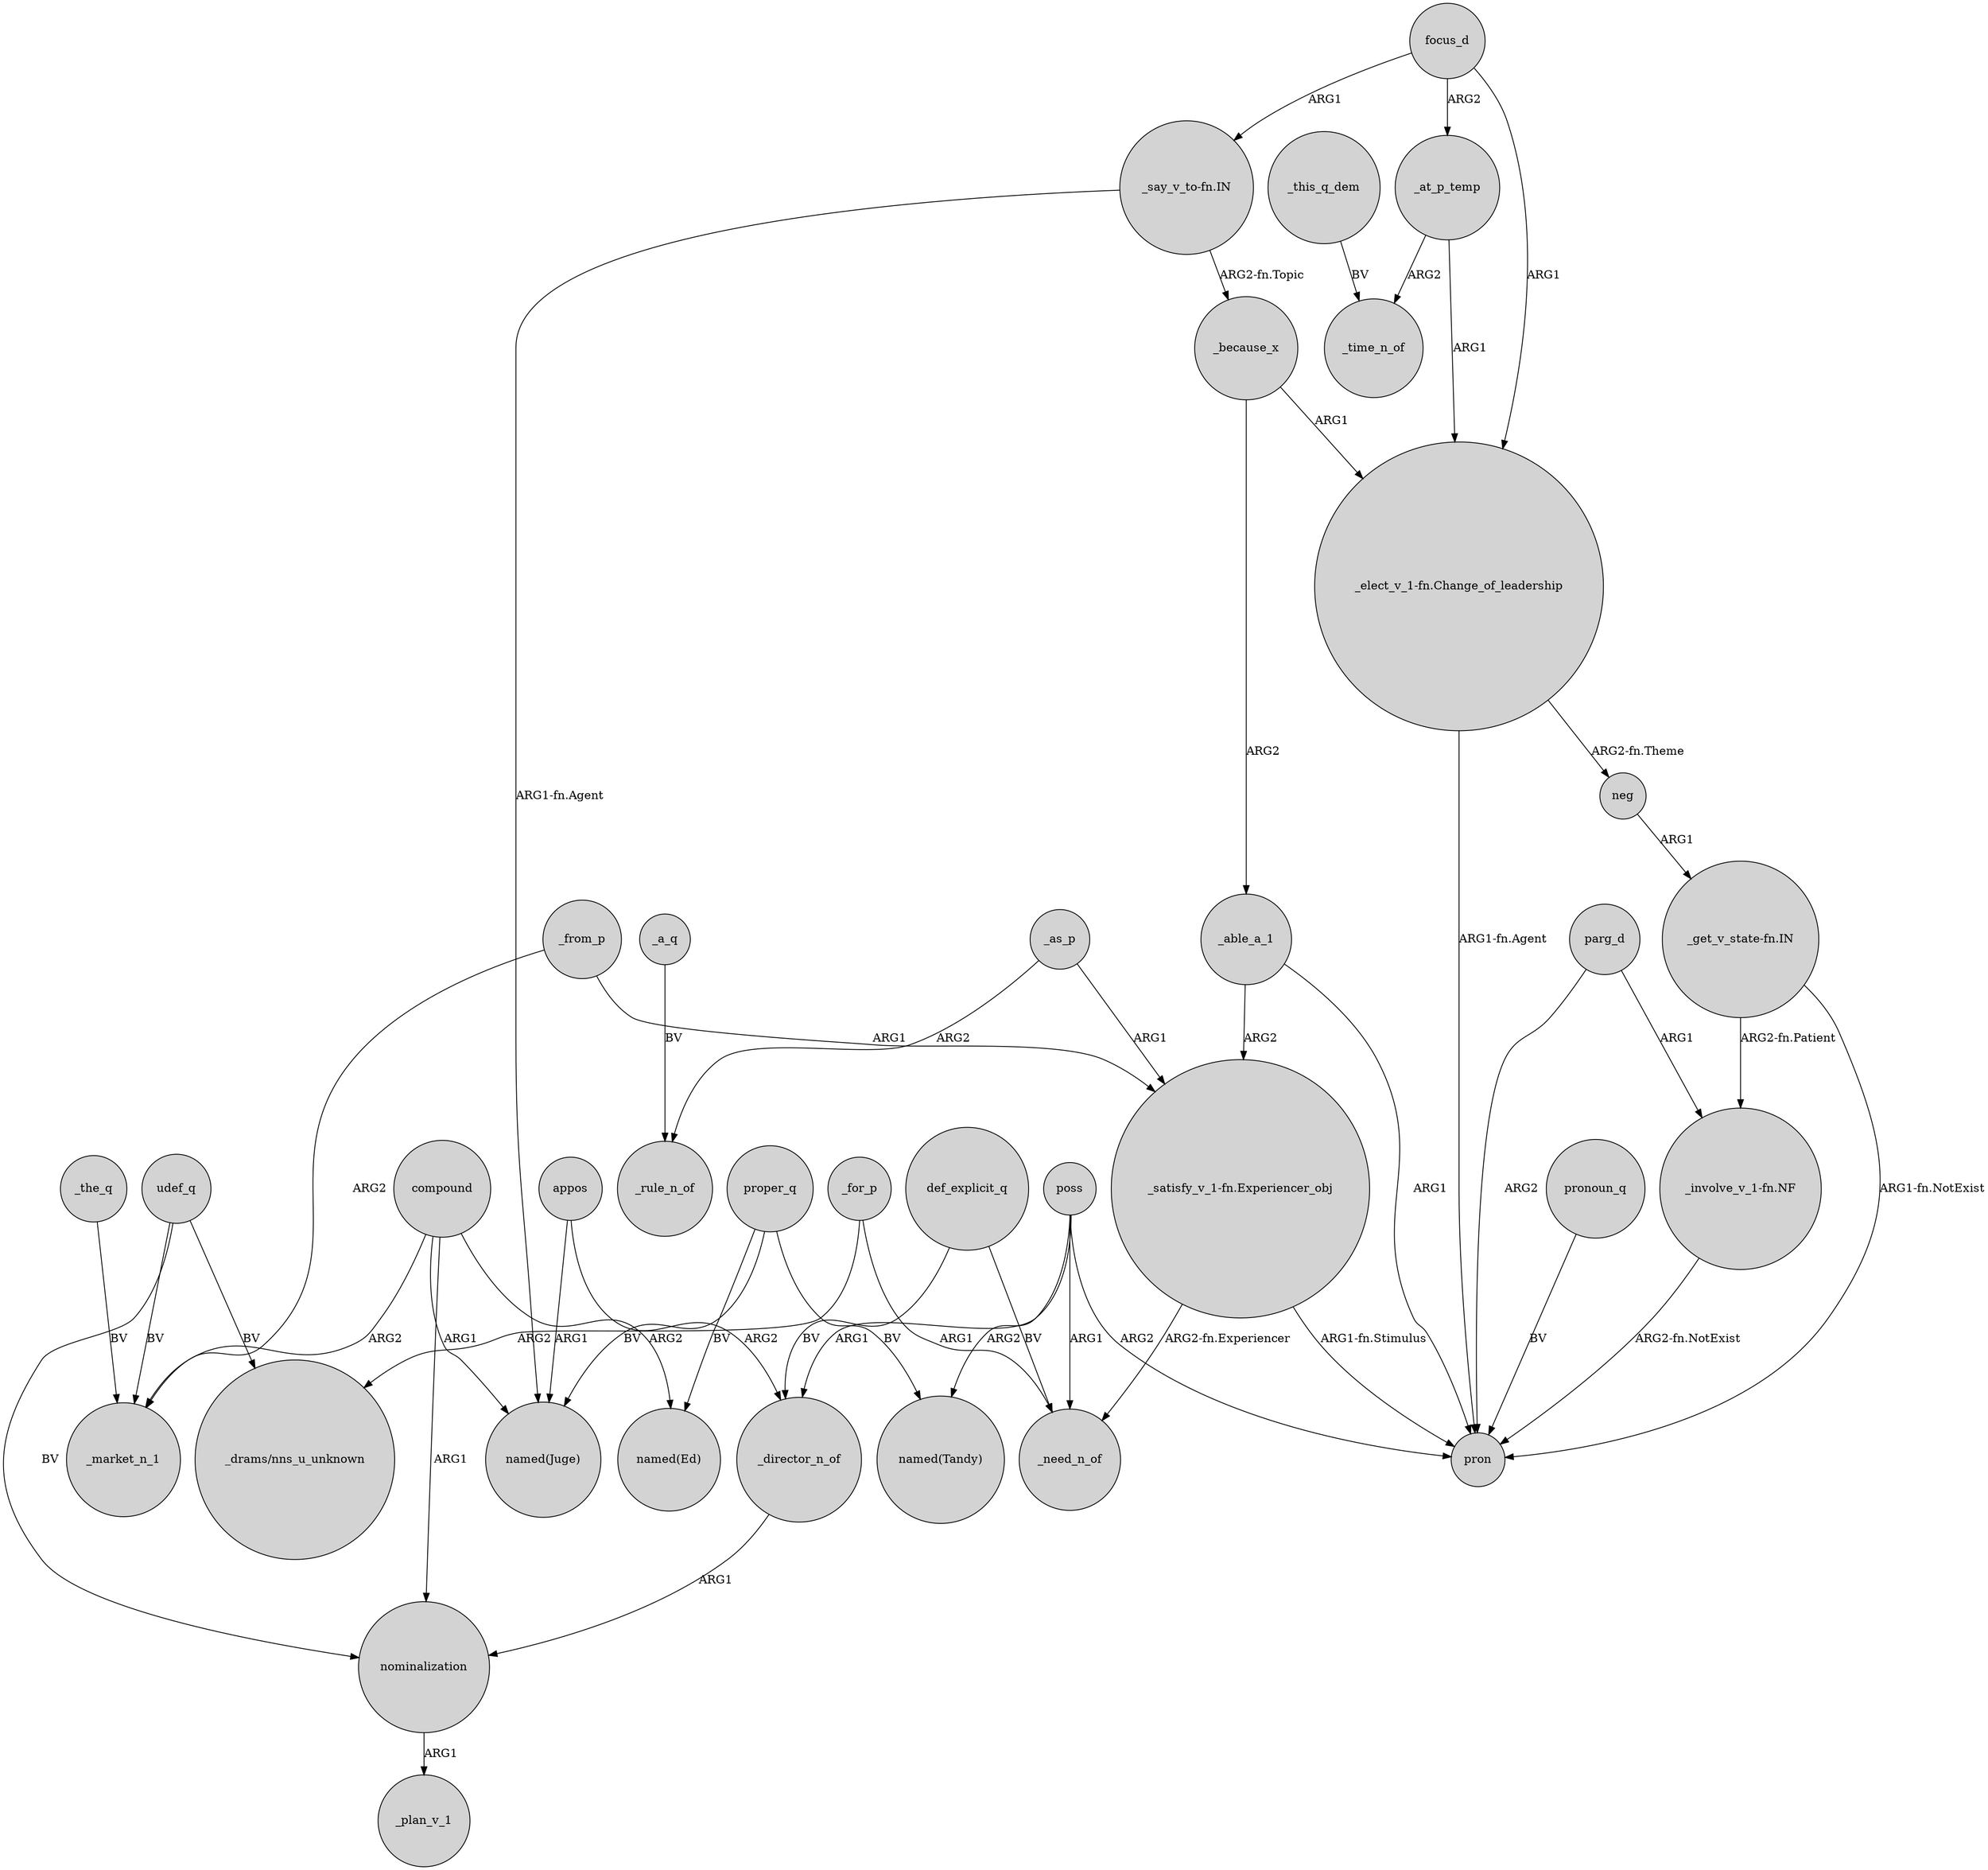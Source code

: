 digraph {
	node [shape=circle style=filled]
	compound -> _market_n_1 [label=ARG2]
	focus_d -> _at_p_temp [label=ARG2]
	"_get_v_state-fn.IN" -> pron [label="ARG1-fn.NotExist"]
	neg -> "_get_v_state-fn.IN" [label=ARG1]
	proper_q -> "named(Ed)" [label=BV]
	poss -> "named(Tandy)" [label=ARG2]
	poss -> pron [label=ARG2]
	parg_d -> "_involve_v_1-fn.NF" [label=ARG1]
	"_satisfy_v_1-fn.Experiencer_obj" -> pron [label="ARG1-fn.Stimulus"]
	_as_p -> "_satisfy_v_1-fn.Experiencer_obj" [label=ARG1]
	poss -> _director_n_of [label=ARG1]
	_able_a_1 -> "_satisfy_v_1-fn.Experiencer_obj" [label=ARG2]
	proper_q -> "named(Tandy)" [label=BV]
	_for_p -> _need_n_of [label=ARG1]
	_at_p_temp -> _time_n_of [label=ARG2]
	def_explicit_q -> _director_n_of [label=BV]
	udef_q -> _market_n_1 [label=BV]
	"_involve_v_1-fn.NF" -> pron [label="ARG2-fn.NotExist"]
	_this_q_dem -> _time_n_of [label=BV]
	parg_d -> pron [label=ARG2]
	"_elect_v_1-fn.Change_of_leadership" -> pron [label="ARG1-fn.Agent"]
	"_say_v_to-fn.IN" -> _because_x [label="ARG2-fn.Topic"]
	_a_q -> _rule_n_of [label=BV]
	_at_p_temp -> "_elect_v_1-fn.Change_of_leadership" [label=ARG1]
	pronoun_q -> pron [label=BV]
	udef_q -> "_drams/nns_u_unknown" [label=BV]
	_for_p -> "_drams/nns_u_unknown" [label=ARG2]
	appos -> "named(Juge)" [label=ARG1]
	proper_q -> "named(Juge)" [label=BV]
	_from_p -> _market_n_1 [label=ARG2]
	_from_p -> "_satisfy_v_1-fn.Experiencer_obj" [label=ARG1]
	_as_p -> _rule_n_of [label=ARG2]
	udef_q -> nominalization [label=BV]
	"_say_v_to-fn.IN" -> "named(Juge)" [label="ARG1-fn.Agent"]
	nominalization -> _plan_v_1 [label=ARG1]
	"_get_v_state-fn.IN" -> "_involve_v_1-fn.NF" [label="ARG2-fn.Patient"]
	compound -> "named(Ed)" [label=ARG2]
	_because_x -> _able_a_1 [label=ARG2]
	poss -> _need_n_of [label=ARG1]
	_the_q -> _market_n_1 [label=BV]
	def_explicit_q -> _need_n_of [label=BV]
	"_elect_v_1-fn.Change_of_leadership" -> neg [label="ARG2-fn.Theme"]
	_able_a_1 -> pron [label=ARG1]
	_because_x -> "_elect_v_1-fn.Change_of_leadership" [label=ARG1]
	"_satisfy_v_1-fn.Experiencer_obj" -> _need_n_of [label="ARG2-fn.Experiencer"]
	appos -> _director_n_of [label=ARG2]
	compound -> "named(Juge)" [label=ARG1]
	compound -> nominalization [label=ARG1]
	_director_n_of -> nominalization [label=ARG1]
	focus_d -> "_say_v_to-fn.IN" [label=ARG1]
	focus_d -> "_elect_v_1-fn.Change_of_leadership" [label=ARG1]
}
